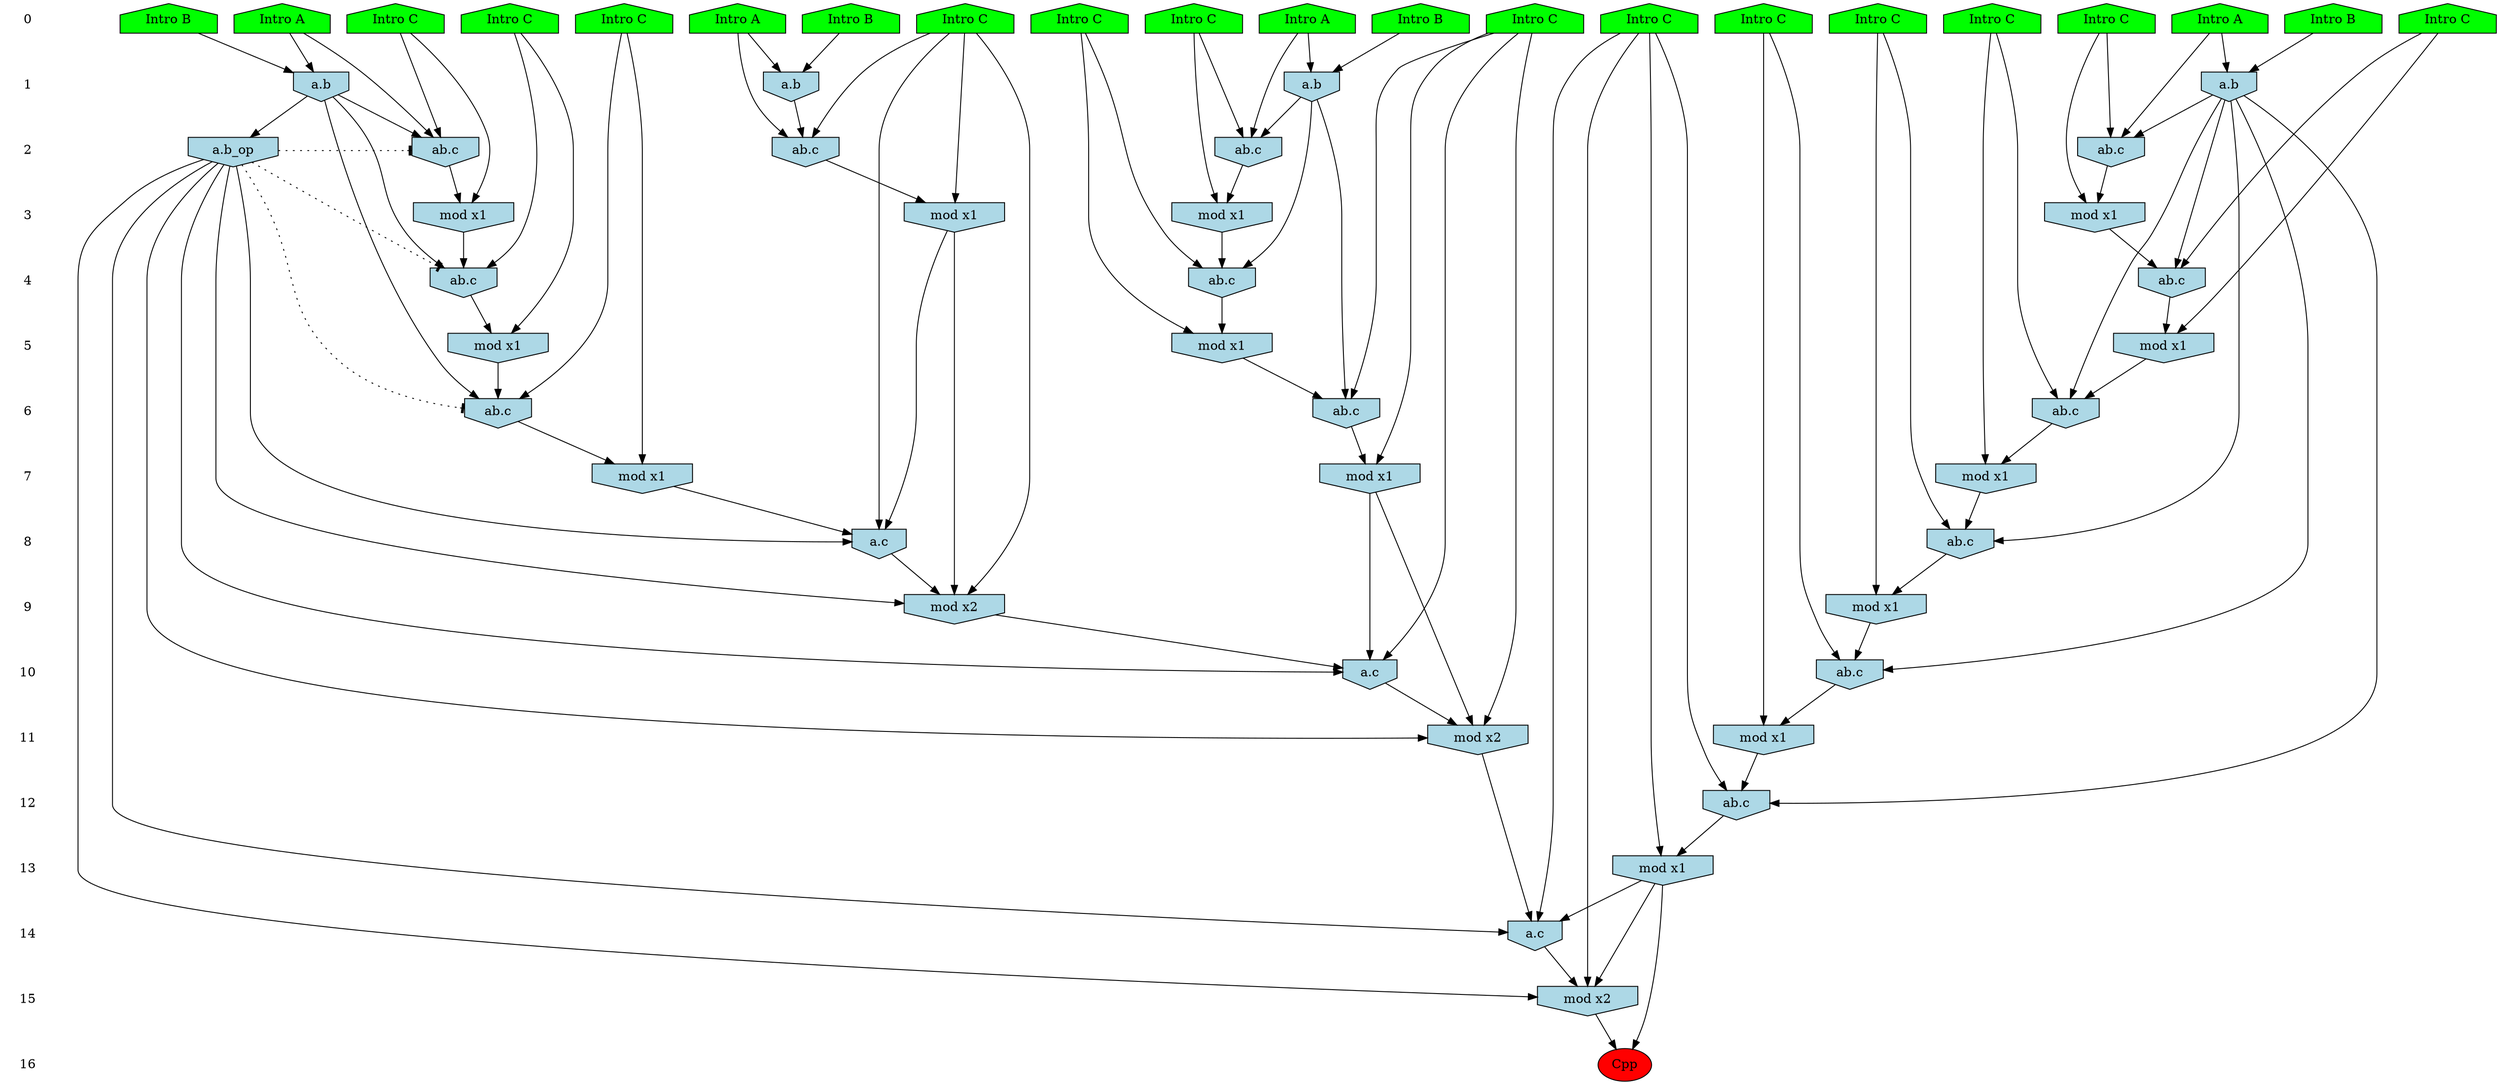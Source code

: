 /* Compression of 1 causal flows obtained in average at 1.742813E+01 t.u */
/* Compressed causal flows were: [3073] */
digraph G{
 ranksep=.5 ; 
{ rank = same ; "0" [shape=plaintext] ; node_1 [label ="Intro B", shape=house, style=filled, fillcolor=green] ;
node_2 [label ="Intro B", shape=house, style=filled, fillcolor=green] ;
node_3 [label ="Intro A", shape=house, style=filled, fillcolor=green] ;
node_4 [label ="Intro A", shape=house, style=filled, fillcolor=green] ;
node_5 [label ="Intro A", shape=house, style=filled, fillcolor=green] ;
node_6 [label ="Intro B", shape=house, style=filled, fillcolor=green] ;
node_7 [label ="Intro A", shape=house, style=filled, fillcolor=green] ;
node_8 [label ="Intro B", shape=house, style=filled, fillcolor=green] ;
node_9 [label ="Intro C", shape=house, style=filled, fillcolor=green] ;
node_10 [label ="Intro C", shape=house, style=filled, fillcolor=green] ;
node_11 [label ="Intro C", shape=house, style=filled, fillcolor=green] ;
node_12 [label ="Intro C", shape=house, style=filled, fillcolor=green] ;
node_13 [label ="Intro C", shape=house, style=filled, fillcolor=green] ;
node_14 [label ="Intro C", shape=house, style=filled, fillcolor=green] ;
node_15 [label ="Intro C", shape=house, style=filled, fillcolor=green] ;
node_16 [label ="Intro C", shape=house, style=filled, fillcolor=green] ;
node_17 [label ="Intro C", shape=house, style=filled, fillcolor=green] ;
node_18 [label ="Intro C", shape=house, style=filled, fillcolor=green] ;
node_19 [label ="Intro C", shape=house, style=filled, fillcolor=green] ;
node_20 [label ="Intro C", shape=house, style=filled, fillcolor=green] ;
node_21 [label ="Intro C", shape=house, style=filled, fillcolor=green] ;
}
{ rank = same ; "1" [shape=plaintext] ; node_22 [label="a.b", shape=invhouse, style=filled, fillcolor = lightblue] ;
node_23 [label="a.b", shape=invhouse, style=filled, fillcolor = lightblue] ;
node_27 [label="a.b", shape=invhouse, style=filled, fillcolor = lightblue] ;
node_30 [label="a.b", shape=invhouse, style=filled, fillcolor = lightblue] ;
}
{ rank = same ; "2" [shape=plaintext] ; node_24 [label="ab.c", shape=invhouse, style=filled, fillcolor = lightblue] ;
node_26 [label="ab.c", shape=invhouse, style=filled, fillcolor = lightblue] ;
node_28 [label="ab.c", shape=invhouse, style=filled, fillcolor = lightblue] ;
node_34 [label="a.b_op", shape=invhouse, style=filled, fillcolor = lightblue] ;
node_35 [label="ab.c", shape=invhouse, style=filled, fillcolor = lightblue] ;
}
{ rank = same ; "3" [shape=plaintext] ; node_25 [label="mod x1", shape=invhouse, style=filled, fillcolor = lightblue] ;
node_32 [label="mod x1", shape=invhouse, style=filled, fillcolor = lightblue] ;
node_37 [label="mod x1", shape=invhouse, style=filled, fillcolor = lightblue] ;
node_38 [label="mod x1", shape=invhouse, style=filled, fillcolor = lightblue] ;
}
{ rank = same ; "4" [shape=plaintext] ; node_29 [label="ab.c", shape=invhouse, style=filled, fillcolor = lightblue] ;
node_39 [label="ab.c", shape=invhouse, style=filled, fillcolor = lightblue] ;
node_40 [label="ab.c", shape=invhouse, style=filled, fillcolor = lightblue] ;
}
{ rank = same ; "5" [shape=plaintext] ; node_31 [label="mod x1", shape=invhouse, style=filled, fillcolor = lightblue] ;
node_41 [label="mod x1", shape=invhouse, style=filled, fillcolor = lightblue] ;
node_45 [label="mod x1", shape=invhouse, style=filled, fillcolor = lightblue] ;
}
{ rank = same ; "6" [shape=plaintext] ; node_33 [label="ab.c", shape=invhouse, style=filled, fillcolor = lightblue] ;
node_43 [label="ab.c", shape=invhouse, style=filled, fillcolor = lightblue] ;
node_48 [label="ab.c", shape=invhouse, style=filled, fillcolor = lightblue] ;
}
{ rank = same ; "7" [shape=plaintext] ; node_36 [label="mod x1", shape=invhouse, style=filled, fillcolor = lightblue] ;
node_44 [label="mod x1", shape=invhouse, style=filled, fillcolor = lightblue] ;
node_49 [label="mod x1", shape=invhouse, style=filled, fillcolor = lightblue] ;
}
{ rank = same ; "8" [shape=plaintext] ; node_42 [label="a.c", shape=invhouse, style=filled, fillcolor = lightblue] ;
node_46 [label="ab.c", shape=invhouse, style=filled, fillcolor = lightblue] ;
}
{ rank = same ; "9" [shape=plaintext] ; node_47 [label="mod x1", shape=invhouse, style=filled, fillcolor = lightblue] ;
node_50 [label="mod x2", shape=invhouse, style=filled, fillcolor = lightblue] ;
}
{ rank = same ; "10" [shape=plaintext] ; node_51 [label="ab.c", shape=invhouse, style=filled, fillcolor = lightblue] ;
node_54 [label="a.c", shape=invhouse, style=filled, fillcolor = lightblue] ;
}
{ rank = same ; "11" [shape=plaintext] ; node_52 [label="mod x1", shape=invhouse, style=filled, fillcolor = lightblue] ;
node_56 [label="mod x2", shape=invhouse, style=filled, fillcolor = lightblue] ;
}
{ rank = same ; "12" [shape=plaintext] ; node_53 [label="ab.c", shape=invhouse, style=filled, fillcolor = lightblue] ;
}
{ rank = same ; "13" [shape=plaintext] ; node_55 [label="mod x1", shape=invhouse, style=filled, fillcolor = lightblue] ;
}
{ rank = same ; "14" [shape=plaintext] ; node_57 [label="a.c", shape=invhouse, style=filled, fillcolor = lightblue] ;
}
{ rank = same ; "15" [shape=plaintext] ; node_58 [label="mod x2", shape=invhouse, style=filled, fillcolor = lightblue] ;
}
{ rank = same ; "16" [shape=plaintext] ; node_59 [label ="Cpp", style=filled, fillcolor=red] ;
}
"0" -> "1" [style="invis"]; 
"1" -> "2" [style="invis"]; 
"2" -> "3" [style="invis"]; 
"3" -> "4" [style="invis"]; 
"4" -> "5" [style="invis"]; 
"5" -> "6" [style="invis"]; 
"6" -> "7" [style="invis"]; 
"7" -> "8" [style="invis"]; 
"8" -> "9" [style="invis"]; 
"9" -> "10" [style="invis"]; 
"10" -> "11" [style="invis"]; 
"11" -> "12" [style="invis"]; 
"12" -> "13" [style="invis"]; 
"13" -> "14" [style="invis"]; 
"14" -> "15" [style="invis"]; 
"15" -> "16" [style="invis"]; 
node_3 -> node_22
node_6 -> node_22
node_2 -> node_23
node_4 -> node_23
node_4 -> node_24
node_9 -> node_24
node_23 -> node_24
node_9 -> node_25
node_24 -> node_25
node_3 -> node_26
node_19 -> node_26
node_22 -> node_26
node_1 -> node_27
node_5 -> node_27
node_5 -> node_28
node_20 -> node_28
node_27 -> node_28
node_11 -> node_29
node_23 -> node_29
node_25 -> node_29
node_7 -> node_30
node_8 -> node_30
node_11 -> node_31
node_29 -> node_31
node_19 -> node_32
node_26 -> node_32
node_16 -> node_33
node_23 -> node_33
node_31 -> node_33
node_23 -> node_34
node_7 -> node_35
node_10 -> node_35
node_30 -> node_35
node_16 -> node_36
node_33 -> node_36
node_10 -> node_37
node_35 -> node_37
node_20 -> node_38
node_28 -> node_38
node_13 -> node_39
node_27 -> node_39
node_38 -> node_39
node_17 -> node_40
node_22 -> node_40
node_32 -> node_40
node_17 -> node_41
node_40 -> node_41
node_10 -> node_42
node_34 -> node_42
node_36 -> node_42
node_37 -> node_42
node_14 -> node_43
node_22 -> node_43
node_41 -> node_43
node_14 -> node_44
node_43 -> node_44
node_13 -> node_45
node_39 -> node_45
node_15 -> node_46
node_22 -> node_46
node_44 -> node_46
node_15 -> node_47
node_46 -> node_47
node_12 -> node_48
node_27 -> node_48
node_45 -> node_48
node_12 -> node_49
node_48 -> node_49
node_10 -> node_50
node_34 -> node_50
node_37 -> node_50
node_42 -> node_50
node_18 -> node_51
node_22 -> node_51
node_47 -> node_51
node_18 -> node_52
node_51 -> node_52
node_21 -> node_53
node_22 -> node_53
node_52 -> node_53
node_12 -> node_54
node_34 -> node_54
node_49 -> node_54
node_50 -> node_54
node_21 -> node_55
node_53 -> node_55
node_12 -> node_56
node_34 -> node_56
node_49 -> node_56
node_54 -> node_56
node_21 -> node_57
node_34 -> node_57
node_55 -> node_57
node_56 -> node_57
node_21 -> node_58
node_34 -> node_58
node_55 -> node_58
node_57 -> node_58
node_55 -> node_59
node_58 -> node_59
node_34 -> node_33 [style=dotted, arrowhead = tee] 
node_34 -> node_29 [style=dotted, arrowhead = tee] 
node_34 -> node_24 [style=dotted, arrowhead = tee] 
}
/*
 Dot generation time: 0.000975
*/